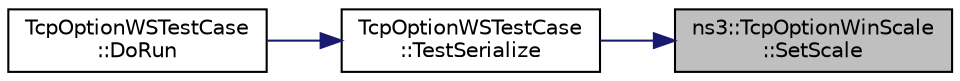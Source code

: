 digraph "ns3::TcpOptionWinScale::SetScale"
{
 // LATEX_PDF_SIZE
  edge [fontname="Helvetica",fontsize="10",labelfontname="Helvetica",labelfontsize="10"];
  node [fontname="Helvetica",fontsize="10",shape=record];
  rankdir="RL";
  Node1 [label="ns3::TcpOptionWinScale\l::SetScale",height=0.2,width=0.4,color="black", fillcolor="grey75", style="filled", fontcolor="black",tooltip="Set the scale option."];
  Node1 -> Node2 [dir="back",color="midnightblue",fontsize="10",style="solid",fontname="Helvetica"];
  Node2 [label="TcpOptionWSTestCase\l::TestSerialize",height=0.2,width=0.4,color="black", fillcolor="white", style="filled",URL="$class_tcp_option_w_s_test_case.html#a01e4f68295082d8a146f561a6c727d45",tooltip="Serialization test."];
  Node2 -> Node3 [dir="back",color="midnightblue",fontsize="10",style="solid",fontname="Helvetica"];
  Node3 [label="TcpOptionWSTestCase\l::DoRun",height=0.2,width=0.4,color="black", fillcolor="white", style="filled",URL="$class_tcp_option_w_s_test_case.html#ade54e1b2acc4fe1ba2cb80dee7a35b78",tooltip="Implementation to actually run this TestCase."];
}
